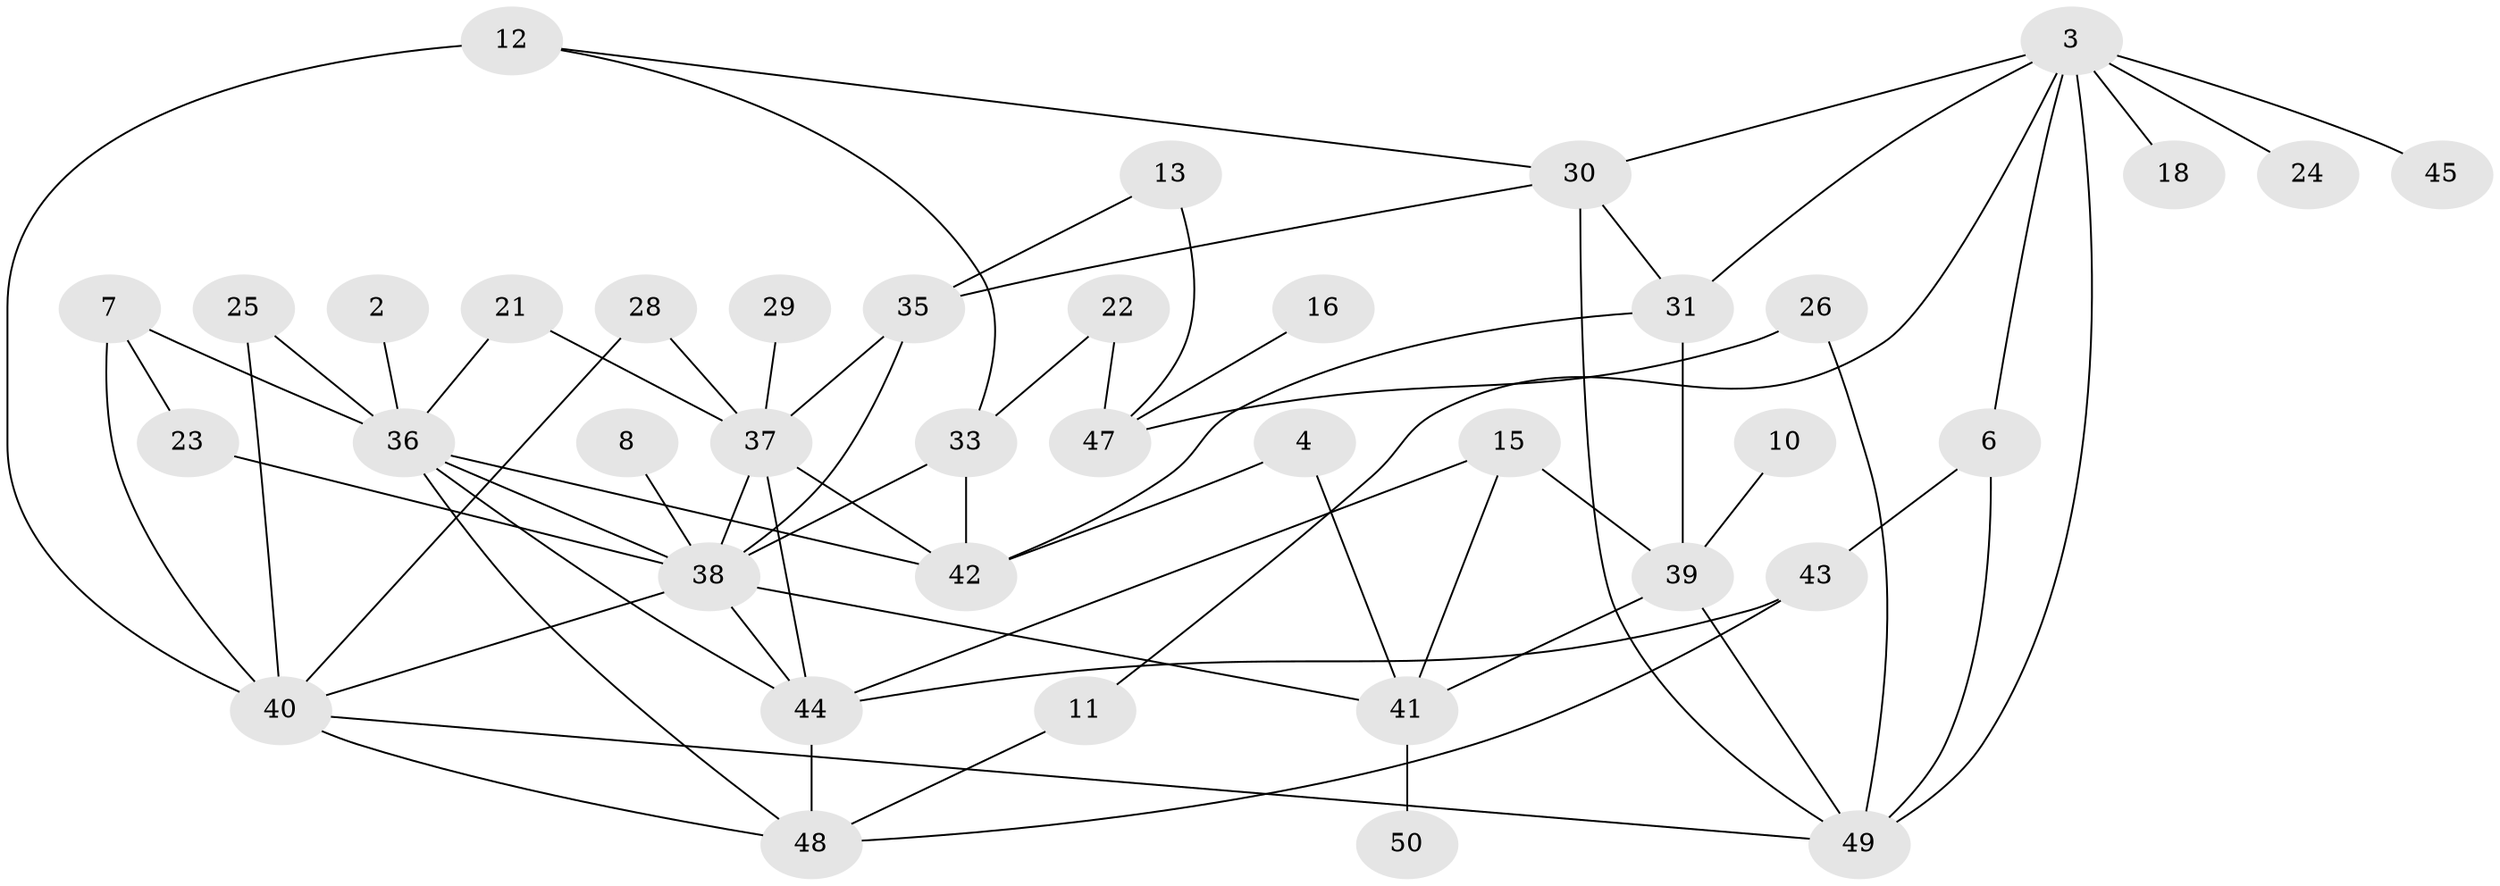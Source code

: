 // original degree distribution, {0: 0.1262135922330097, 2: 0.27184466019417475, 4: 0.14563106796116504, 1: 0.17475728155339806, 3: 0.21359223300970873, 8: 0.009708737864077669, 5: 0.038834951456310676, 6: 0.019417475728155338}
// Generated by graph-tools (version 1.1) at 2025/25/03/09/25 03:25:21]
// undirected, 39 vertices, 67 edges
graph export_dot {
graph [start="1"]
  node [color=gray90,style=filled];
  2;
  3;
  4;
  6;
  7;
  8;
  10;
  11;
  12;
  13;
  15;
  16;
  18;
  21;
  22;
  23;
  24;
  25;
  26;
  28;
  29;
  30;
  31;
  33;
  35;
  36;
  37;
  38;
  39;
  40;
  41;
  42;
  43;
  44;
  45;
  47;
  48;
  49;
  50;
  2 -- 36 [weight=1.0];
  3 -- 6 [weight=1.0];
  3 -- 11 [weight=1.0];
  3 -- 18 [weight=1.0];
  3 -- 24 [weight=2.0];
  3 -- 30 [weight=1.0];
  3 -- 31 [weight=1.0];
  3 -- 45 [weight=1.0];
  3 -- 49 [weight=1.0];
  4 -- 41 [weight=1.0];
  4 -- 42 [weight=1.0];
  6 -- 43 [weight=1.0];
  6 -- 49 [weight=1.0];
  7 -- 23 [weight=1.0];
  7 -- 36 [weight=1.0];
  7 -- 40 [weight=1.0];
  8 -- 38 [weight=1.0];
  10 -- 39 [weight=1.0];
  11 -- 48 [weight=1.0];
  12 -- 30 [weight=1.0];
  12 -- 33 [weight=1.0];
  12 -- 40 [weight=2.0];
  13 -- 35 [weight=1.0];
  13 -- 47 [weight=1.0];
  15 -- 39 [weight=1.0];
  15 -- 41 [weight=1.0];
  15 -- 44 [weight=1.0];
  16 -- 47 [weight=1.0];
  21 -- 36 [weight=1.0];
  21 -- 37 [weight=1.0];
  22 -- 33 [weight=1.0];
  22 -- 47 [weight=1.0];
  23 -- 38 [weight=1.0];
  25 -- 36 [weight=1.0];
  25 -- 40 [weight=1.0];
  26 -- 47 [weight=1.0];
  26 -- 49 [weight=1.0];
  28 -- 37 [weight=1.0];
  28 -- 40 [weight=1.0];
  29 -- 37 [weight=1.0];
  30 -- 31 [weight=1.0];
  30 -- 35 [weight=1.0];
  30 -- 49 [weight=1.0];
  31 -- 39 [weight=1.0];
  31 -- 42 [weight=1.0];
  33 -- 38 [weight=1.0];
  33 -- 42 [weight=1.0];
  35 -- 37 [weight=1.0];
  35 -- 38 [weight=1.0];
  36 -- 38 [weight=1.0];
  36 -- 42 [weight=1.0];
  36 -- 44 [weight=1.0];
  36 -- 48 [weight=1.0];
  37 -- 38 [weight=1.0];
  37 -- 42 [weight=1.0];
  37 -- 44 [weight=1.0];
  38 -- 40 [weight=1.0];
  38 -- 41 [weight=1.0];
  38 -- 44 [weight=1.0];
  39 -- 41 [weight=1.0];
  39 -- 49 [weight=1.0];
  40 -- 48 [weight=1.0];
  40 -- 49 [weight=1.0];
  41 -- 50 [weight=1.0];
  43 -- 44 [weight=1.0];
  43 -- 48 [weight=1.0];
  44 -- 48 [weight=1.0];
}
